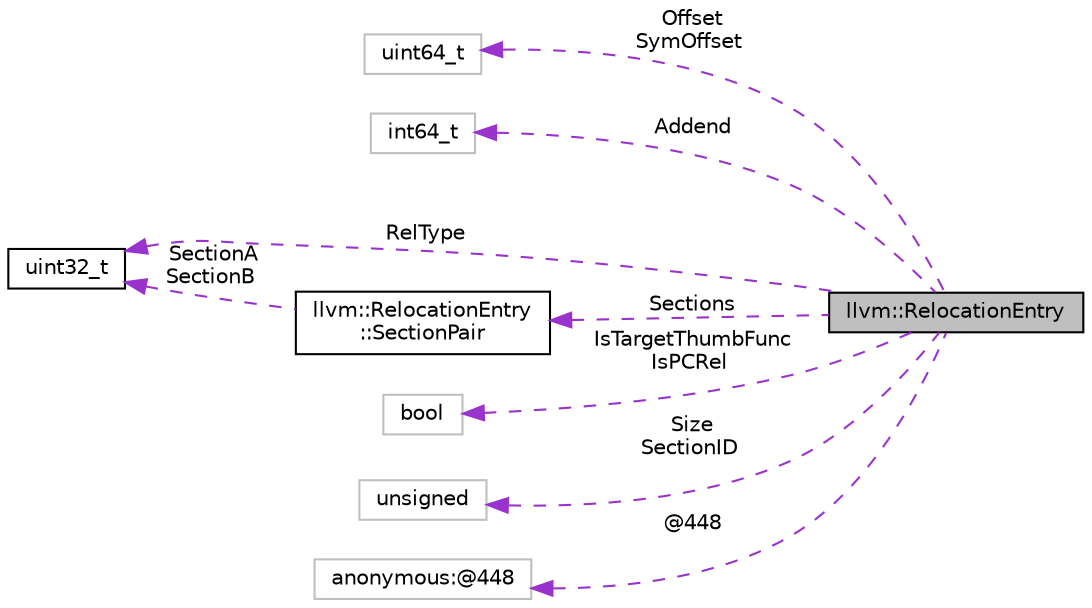 digraph "llvm::RelocationEntry"
{
 // LATEX_PDF_SIZE
  bgcolor="transparent";
  edge [fontname="Helvetica",fontsize="10",labelfontname="Helvetica",labelfontsize="10"];
  node [fontname="Helvetica",fontsize="10",shape=record];
  rankdir="LR";
  Node1 [label="llvm::RelocationEntry",height=0.2,width=0.4,color="black", fillcolor="grey75", style="filled", fontcolor="black",tooltip="RelocationEntry - used to represent relocations internally in the dynamic linker."];
  Node2 -> Node1 [dir="back",color="darkorchid3",fontsize="10",style="dashed",label=" Offset\nSymOffset" ,fontname="Helvetica"];
  Node2 [label="uint64_t",height=0.2,width=0.4,color="grey75",tooltip=" "];
  Node3 -> Node1 [dir="back",color="darkorchid3",fontsize="10",style="dashed",label=" Addend" ,fontname="Helvetica"];
  Node3 [label="int64_t",height=0.2,width=0.4,color="grey75",tooltip=" "];
  Node4 -> Node1 [dir="back",color="darkorchid3",fontsize="10",style="dashed",label=" RelType" ,fontname="Helvetica"];
  Node4 [label="uint32_t",height=0.2,width=0.4,color="black",URL="$classuint32__t.html",tooltip=" "];
  Node5 -> Node1 [dir="back",color="darkorchid3",fontsize="10",style="dashed",label=" IsTargetThumbFunc\nIsPCRel" ,fontname="Helvetica"];
  Node5 [label="bool",height=0.2,width=0.4,color="grey75",tooltip=" "];
  Node6 -> Node1 [dir="back",color="darkorchid3",fontsize="10",style="dashed",label=" Sections" ,fontname="Helvetica"];
  Node6 [label="llvm::RelocationEntry\l::SectionPair",height=0.2,width=0.4,color="black",URL="$structllvm_1_1RelocationEntry_1_1SectionPair.html",tooltip=" "];
  Node4 -> Node6 [dir="back",color="darkorchid3",fontsize="10",style="dashed",label=" SectionA\nSectionB" ,fontname="Helvetica"];
  Node7 -> Node1 [dir="back",color="darkorchid3",fontsize="10",style="dashed",label=" Size\nSectionID" ,fontname="Helvetica"];
  Node7 [label="unsigned",height=0.2,width=0.4,color="grey75",tooltip=" "];
  Node8 -> Node1 [dir="back",color="darkorchid3",fontsize="10",style="dashed",label=" @448" ,fontname="Helvetica"];
  Node8 [label="anonymous:@448",height=0.2,width=0.4,color="grey75",tooltip=" "];
}
